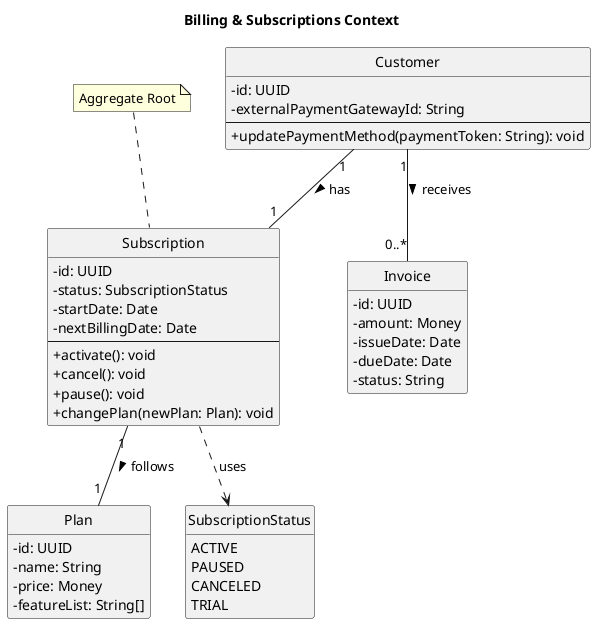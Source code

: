 @startuml
' --- Diagram Title ---
title Billing & Subscriptions Context

' --- Skin Parameters ---
skinparam classAttributeIconSize 0
hide empty members
skinparam style strictuml

' --- Classes and Enums ---
class Subscription {
  - id: UUID
  - status: SubscriptionStatus
  - startDate: Date
  - nextBillingDate: Date
  --
  + activate(): void
  + cancel(): void
  + pause(): void
  + changePlan(newPlan: Plan): void
}
note top of Subscription : Aggregate Root

class Customer {
  - id: UUID
  - externalPaymentGatewayId: String
  --
  + updatePaymentMethod(paymentToken: String): void
}

class Plan {
  - id: UUID
  - name: String
  - price: Money
  - featureList: String[]
}

class Invoice {
  - id: UUID
  - amount: Money
  - issueDate: Date
  - dueDate: Date
  - status: String
}

enum SubscriptionStatus {
  ACTIVE
  PAUSED
  CANCELED
  TRIAL
}

' --- Relationships ---
Customer "1" -- "1" Subscription : has >
Subscription "1" -- "1" Plan : follows >
Customer "1" -- "0..*" Invoice : receives >

Subscription ..> SubscriptionStatus : uses

@enduml